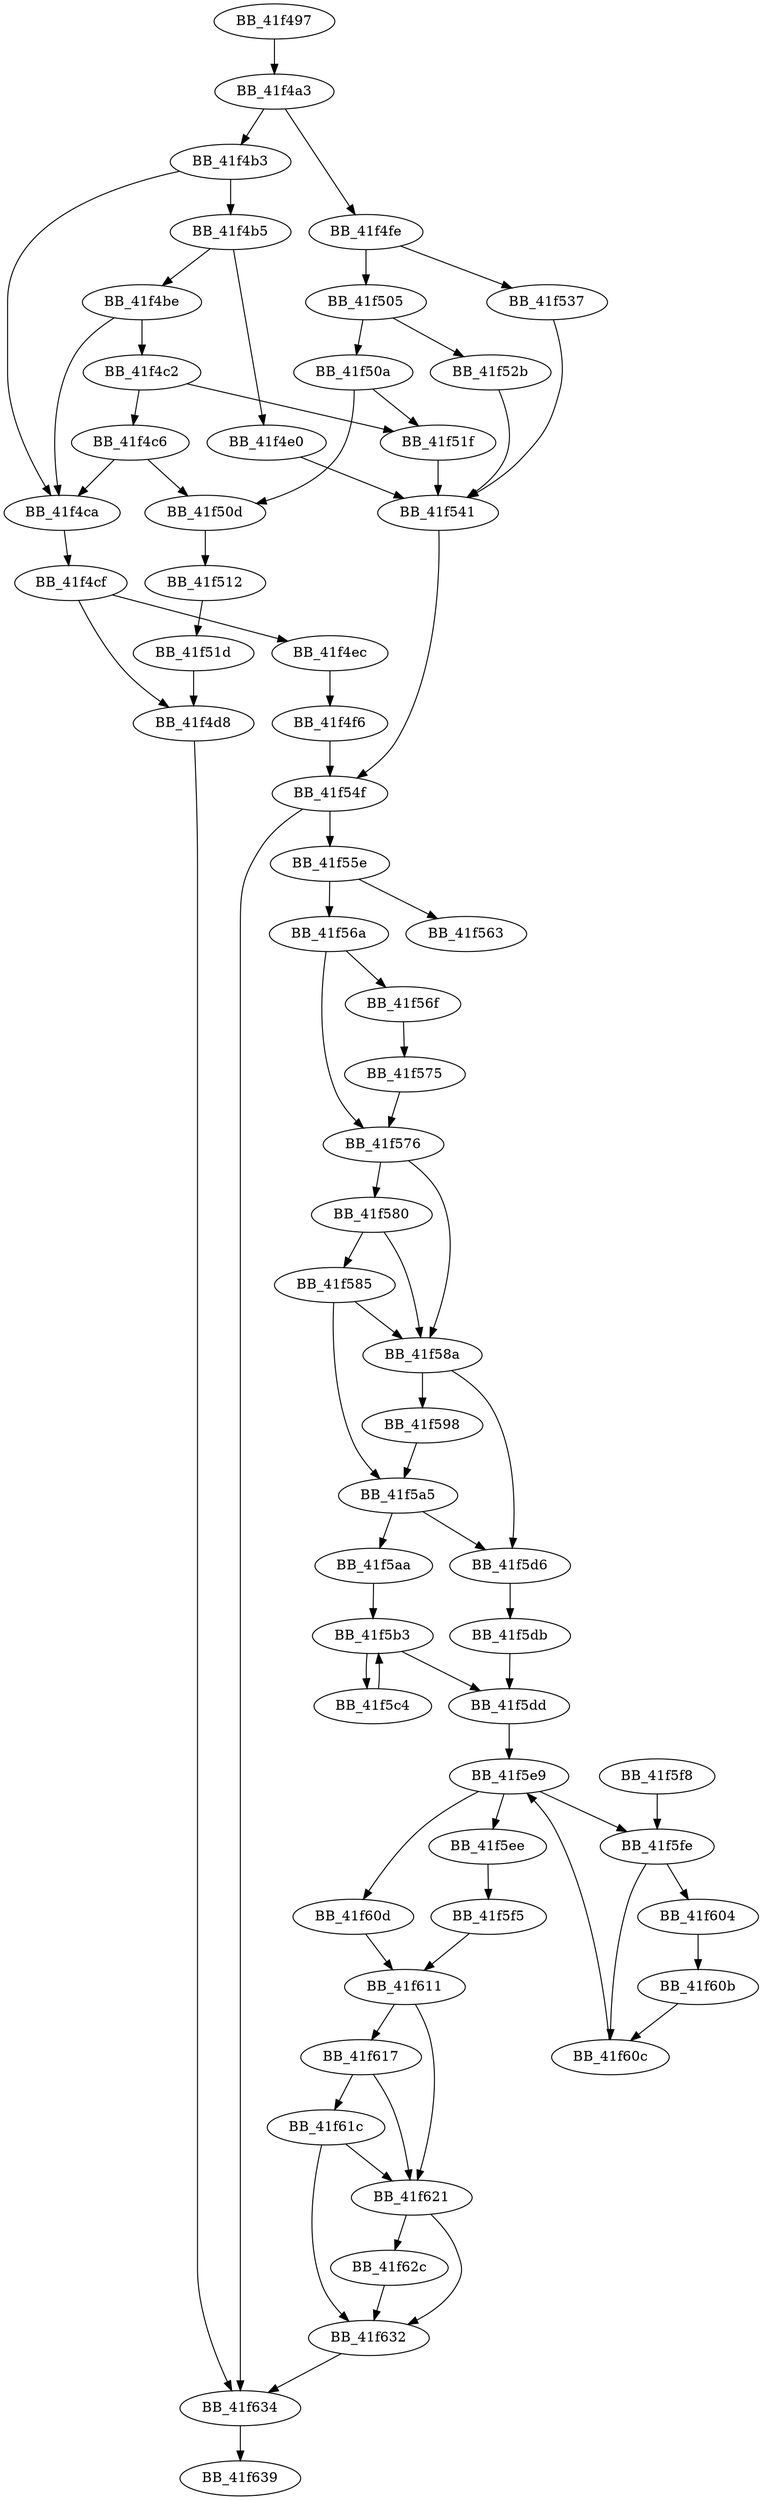 DiGraph _raise{
BB_41f497->BB_41f4a3
BB_41f4a3->BB_41f4b3
BB_41f4a3->BB_41f4fe
BB_41f4b3->BB_41f4b5
BB_41f4b3->BB_41f4ca
BB_41f4b5->BB_41f4be
BB_41f4b5->BB_41f4e0
BB_41f4be->BB_41f4c2
BB_41f4be->BB_41f4ca
BB_41f4c2->BB_41f4c6
BB_41f4c2->BB_41f51f
BB_41f4c6->BB_41f4ca
BB_41f4c6->BB_41f50d
BB_41f4ca->BB_41f4cf
BB_41f4cf->BB_41f4d8
BB_41f4cf->BB_41f4ec
BB_41f4d8->BB_41f634
BB_41f4e0->BB_41f541
BB_41f4ec->BB_41f4f6
BB_41f4f6->BB_41f54f
BB_41f4fe->BB_41f505
BB_41f4fe->BB_41f537
BB_41f505->BB_41f50a
BB_41f505->BB_41f52b
BB_41f50a->BB_41f50d
BB_41f50a->BB_41f51f
BB_41f50d->BB_41f512
BB_41f512->BB_41f51d
BB_41f51d->BB_41f4d8
BB_41f51f->BB_41f541
BB_41f52b->BB_41f541
BB_41f537->BB_41f541
BB_41f541->BB_41f54f
BB_41f54f->BB_41f55e
BB_41f54f->BB_41f634
BB_41f55e->BB_41f563
BB_41f55e->BB_41f56a
BB_41f56a->BB_41f56f
BB_41f56a->BB_41f576
BB_41f56f->BB_41f575
BB_41f575->BB_41f576
BB_41f576->BB_41f580
BB_41f576->BB_41f58a
BB_41f580->BB_41f585
BB_41f580->BB_41f58a
BB_41f585->BB_41f58a
BB_41f585->BB_41f5a5
BB_41f58a->BB_41f598
BB_41f58a->BB_41f5d6
BB_41f598->BB_41f5a5
BB_41f5a5->BB_41f5aa
BB_41f5a5->BB_41f5d6
BB_41f5aa->BB_41f5b3
BB_41f5b3->BB_41f5c4
BB_41f5b3->BB_41f5dd
BB_41f5c4->BB_41f5b3
BB_41f5d6->BB_41f5db
BB_41f5db->BB_41f5dd
BB_41f5dd->BB_41f5e9
BB_41f5e9->BB_41f5ee
BB_41f5e9->BB_41f5fe
BB_41f5e9->BB_41f60d
BB_41f5ee->BB_41f5f5
BB_41f5f5->BB_41f611
BB_41f5f8->BB_41f5fe
BB_41f5fe->BB_41f604
BB_41f5fe->BB_41f60c
BB_41f604->BB_41f60b
BB_41f60b->BB_41f60c
BB_41f60c->BB_41f5e9
BB_41f60d->BB_41f611
BB_41f611->BB_41f617
BB_41f611->BB_41f621
BB_41f617->BB_41f61c
BB_41f617->BB_41f621
BB_41f61c->BB_41f621
BB_41f61c->BB_41f632
BB_41f621->BB_41f62c
BB_41f621->BB_41f632
BB_41f62c->BB_41f632
BB_41f632->BB_41f634
BB_41f634->BB_41f639
}
